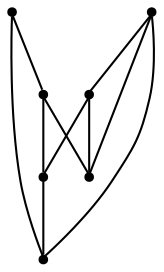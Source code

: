 graph {
  node [shape=point,comment="{\"directed\":false,\"doi\":\"10.1007/978-3-031-49272-3_22\",\"figure\":\"9 (3)\"}"]

  v0 [pos="1579.877701830541,385.9786420896475"]
  v1 [pos="1331.4975269974682,195.26537299876475"]
  v2 [pos="1514.5995491091508,420.6151307564336"]
  v3 [pos="1331.6881332795174,354.38860538382056"]
  v4 [pos="1440.845219279675,359.81665285574934"]
  v5 [pos="1303.3315778797323,434.6984732140739"]
  v6 [pos="1188.298667730618,380.37992539630727"]

  v6 -- v5 [id="-3",pos="1188.298667730618,380.37992539630727 1303.3315778797323,434.6984732140739 1303.3315778797323,434.6984732140739 1303.3315778797323,434.6984732140739"]
  v6 -- v1 [id="-5",pos="1188.298667730618,380.37992539630727 1331.4975269974682,195.26537299876475 1331.4975269974682,195.26537299876475 1331.4975269974682,195.26537299876475"]
  v6 -- v3 [id="-9",pos="1188.298667730618,380.37992539630727 1331.6881332795174,354.38860538382056 1331.6881332795174,354.38860538382056 1331.6881332795174,354.38860538382056"]
  v0 -- v1 [id="-10",pos="1579.877701830541,385.9786420896475 1331.4975269974682,195.26537299876475 1331.4975269974682,195.26537299876475 1331.4975269974682,195.26537299876475"]
  v0 -- v2 [id="-12",pos="1579.877701830541,385.9786420896475 1514.5995491091508,420.6151307564336 1514.5995491091508,420.6151307564336 1514.5995491091508,420.6151307564336"]
  v2 -- v3 [id="-14",pos="1514.5995491091508,420.6151307564336 1331.6881332795174,354.38860538382056 1331.6881332795174,354.38860538382056 1331.6881332795174,354.38860538382056"]
  v2 -- v4 [id="-21",pos="1514.5995491091508,420.6151307564336 1440.845219279675,359.81665285574934 1440.845219279675,359.81665285574934 1440.845219279675,359.81665285574934"]
  v4 -- v1 [id="-33",pos="1440.845219279675,359.81665285574934 1331.4975269974682,195.26537299876475 1331.4975269974682,195.26537299876475 1331.4975269974682,195.26537299876475"]
  v5 -- v3 [id="-54",pos="1303.3315778797323,434.6984732140739 1331.6881332795174,354.38860538382056 1331.6881332795174,354.38860538382056 1331.6881332795174,354.38860538382056"]
  v5 -- v4 [id="-55",pos="1303.3315778797323,434.6984732140739 1440.845219279675,359.81665285574934 1440.845219279675,359.81665285574934 1440.845219279675,359.81665285574934"]
}